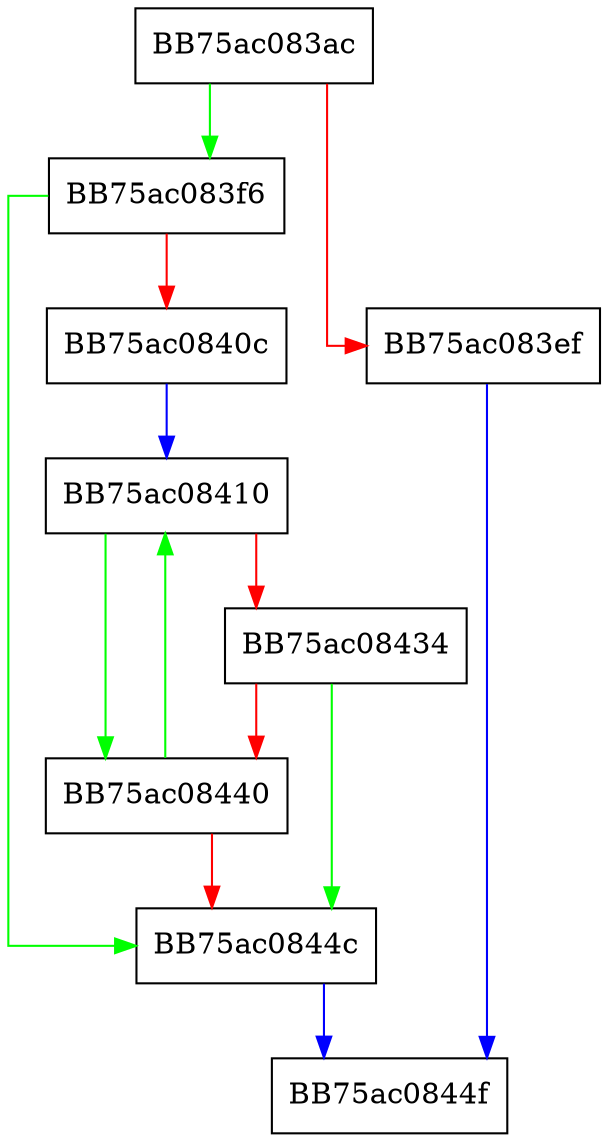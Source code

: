 digraph sizeBlockSequences {
  node [shape="box"];
  graph [splines=ortho];
  BB75ac083ac -> BB75ac083f6 [color="green"];
  BB75ac083ac -> BB75ac083ef [color="red"];
  BB75ac083ef -> BB75ac0844f [color="blue"];
  BB75ac083f6 -> BB75ac0844c [color="green"];
  BB75ac083f6 -> BB75ac0840c [color="red"];
  BB75ac0840c -> BB75ac08410 [color="blue"];
  BB75ac08410 -> BB75ac08440 [color="green"];
  BB75ac08410 -> BB75ac08434 [color="red"];
  BB75ac08434 -> BB75ac0844c [color="green"];
  BB75ac08434 -> BB75ac08440 [color="red"];
  BB75ac08440 -> BB75ac08410 [color="green"];
  BB75ac08440 -> BB75ac0844c [color="red"];
  BB75ac0844c -> BB75ac0844f [color="blue"];
}